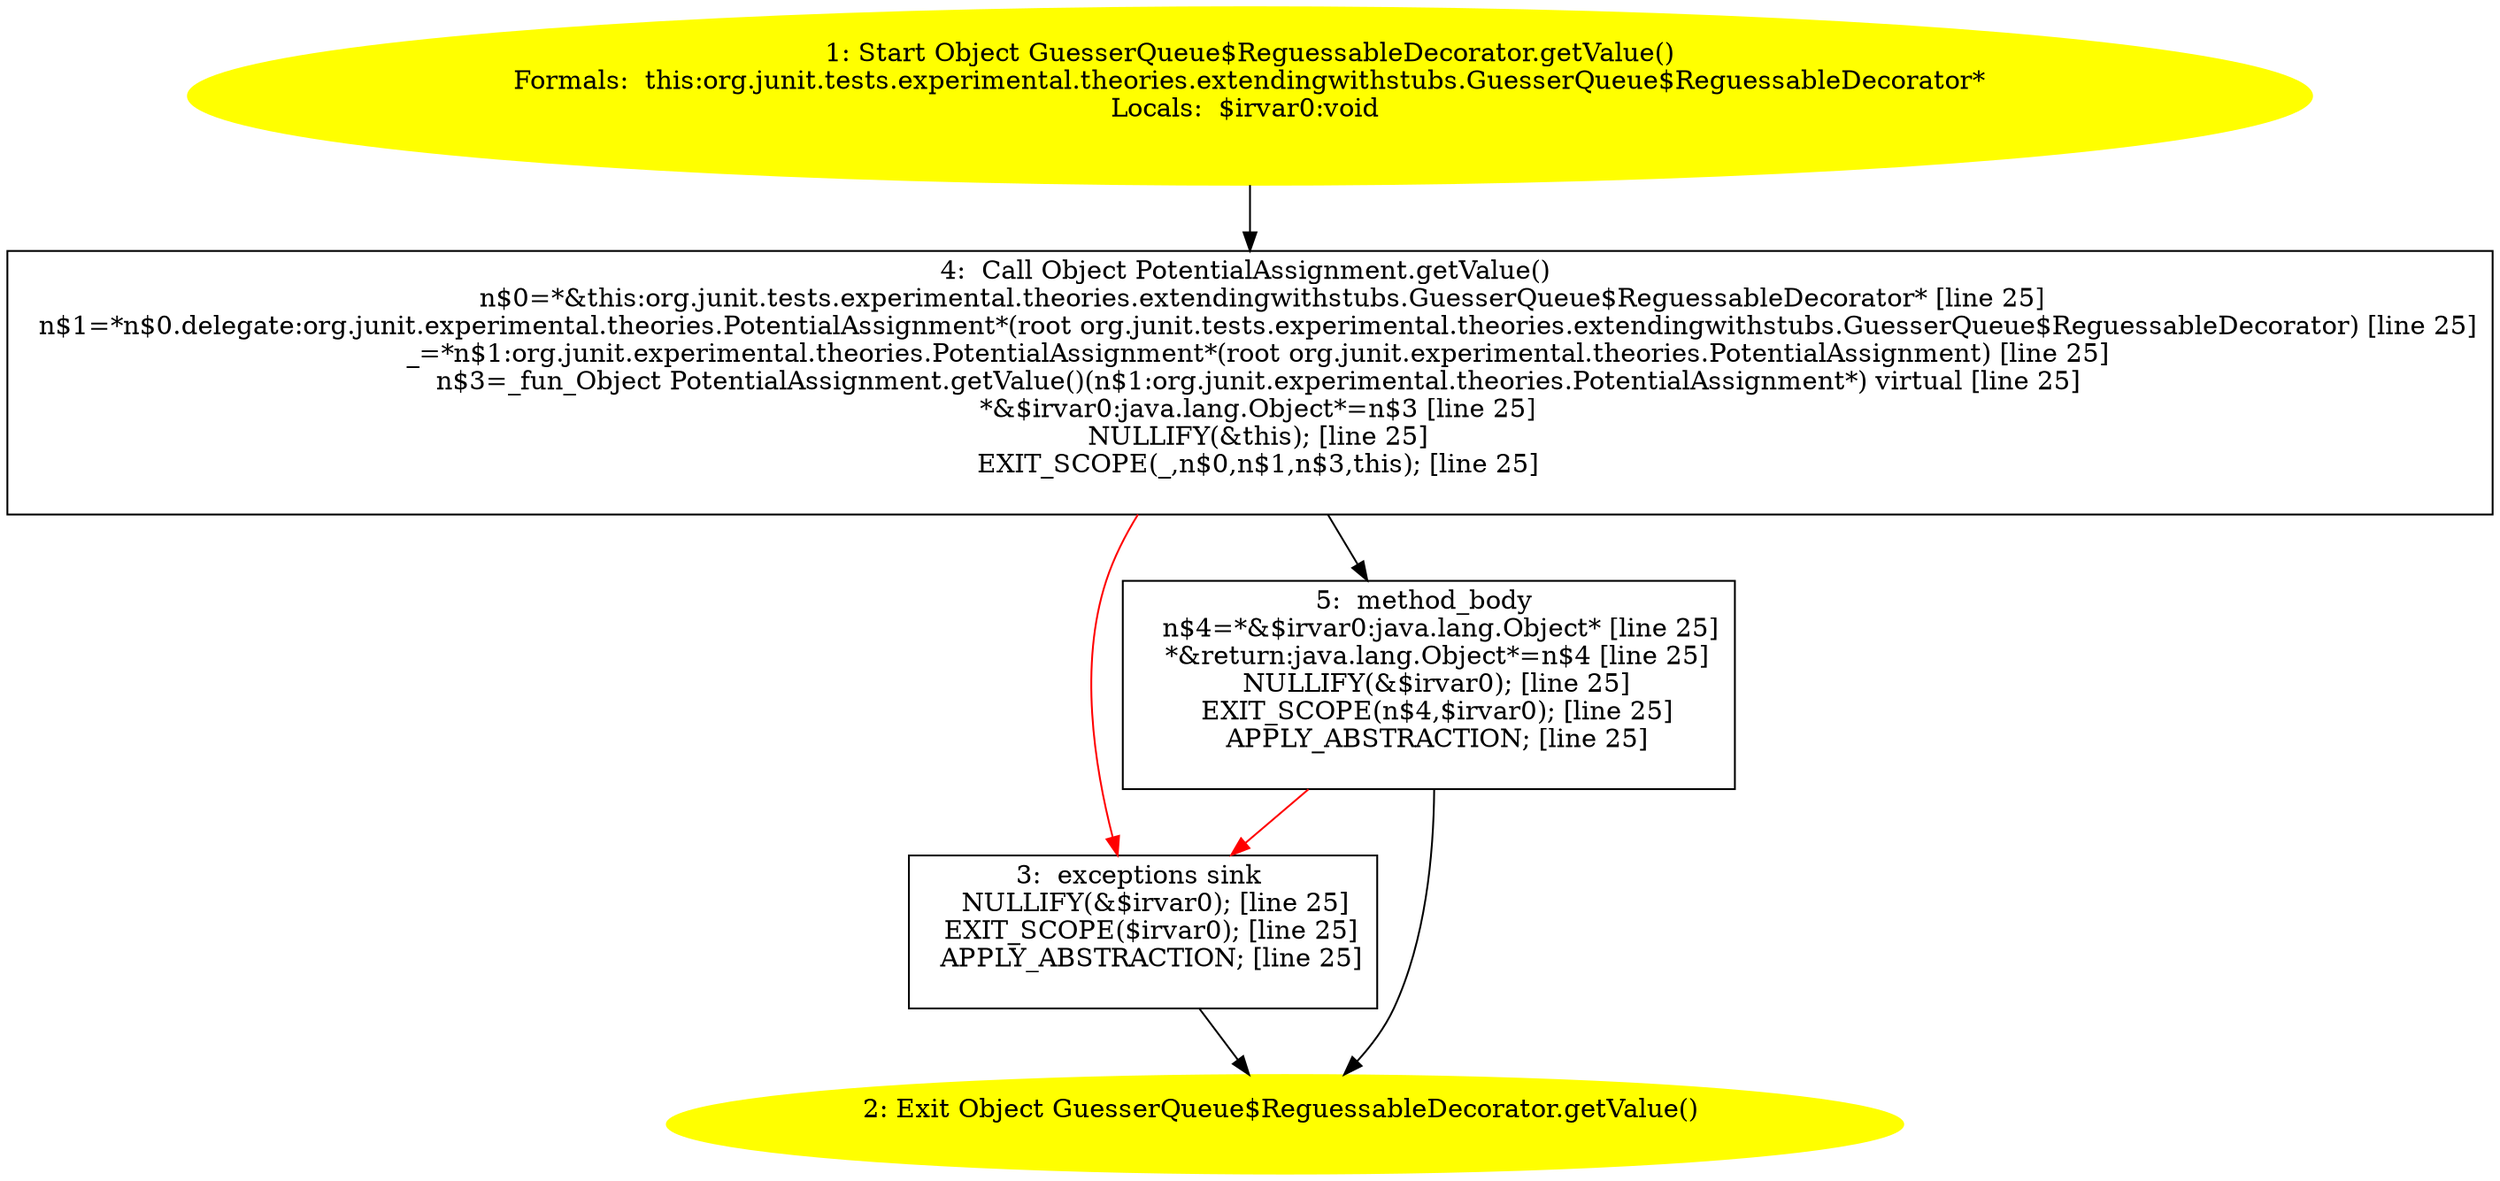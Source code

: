 /* @generated */
digraph cfg {
"org.junit.tests.experimental.theories.extendingwithstubs.GuesserQueue$ReguessableDecorator.getValue(.1693f6187f7b29724fe4257abeb032a2_1" [label="1: Start Object GuesserQueue$ReguessableDecorator.getValue()\nFormals:  this:org.junit.tests.experimental.theories.extendingwithstubs.GuesserQueue$ReguessableDecorator*\nLocals:  $irvar0:void \n  " color=yellow style=filled]
	

	 "org.junit.tests.experimental.theories.extendingwithstubs.GuesserQueue$ReguessableDecorator.getValue(.1693f6187f7b29724fe4257abeb032a2_1" -> "org.junit.tests.experimental.theories.extendingwithstubs.GuesserQueue$ReguessableDecorator.getValue(.1693f6187f7b29724fe4257abeb032a2_4" ;
"org.junit.tests.experimental.theories.extendingwithstubs.GuesserQueue$ReguessableDecorator.getValue(.1693f6187f7b29724fe4257abeb032a2_2" [label="2: Exit Object GuesserQueue$ReguessableDecorator.getValue() \n  " color=yellow style=filled]
	

"org.junit.tests.experimental.theories.extendingwithstubs.GuesserQueue$ReguessableDecorator.getValue(.1693f6187f7b29724fe4257abeb032a2_3" [label="3:  exceptions sink \n   NULLIFY(&$irvar0); [line 25]\n  EXIT_SCOPE($irvar0); [line 25]\n  APPLY_ABSTRACTION; [line 25]\n " shape="box"]
	

	 "org.junit.tests.experimental.theories.extendingwithstubs.GuesserQueue$ReguessableDecorator.getValue(.1693f6187f7b29724fe4257abeb032a2_3" -> "org.junit.tests.experimental.theories.extendingwithstubs.GuesserQueue$ReguessableDecorator.getValue(.1693f6187f7b29724fe4257abeb032a2_2" ;
"org.junit.tests.experimental.theories.extendingwithstubs.GuesserQueue$ReguessableDecorator.getValue(.1693f6187f7b29724fe4257abeb032a2_4" [label="4:  Call Object PotentialAssignment.getValue() \n   n$0=*&this:org.junit.tests.experimental.theories.extendingwithstubs.GuesserQueue$ReguessableDecorator* [line 25]\n  n$1=*n$0.delegate:org.junit.experimental.theories.PotentialAssignment*(root org.junit.tests.experimental.theories.extendingwithstubs.GuesserQueue$ReguessableDecorator) [line 25]\n  _=*n$1:org.junit.experimental.theories.PotentialAssignment*(root org.junit.experimental.theories.PotentialAssignment) [line 25]\n  n$3=_fun_Object PotentialAssignment.getValue()(n$1:org.junit.experimental.theories.PotentialAssignment*) virtual [line 25]\n  *&$irvar0:java.lang.Object*=n$3 [line 25]\n  NULLIFY(&this); [line 25]\n  EXIT_SCOPE(_,n$0,n$1,n$3,this); [line 25]\n " shape="box"]
	

	 "org.junit.tests.experimental.theories.extendingwithstubs.GuesserQueue$ReguessableDecorator.getValue(.1693f6187f7b29724fe4257abeb032a2_4" -> "org.junit.tests.experimental.theories.extendingwithstubs.GuesserQueue$ReguessableDecorator.getValue(.1693f6187f7b29724fe4257abeb032a2_5" ;
	 "org.junit.tests.experimental.theories.extendingwithstubs.GuesserQueue$ReguessableDecorator.getValue(.1693f6187f7b29724fe4257abeb032a2_4" -> "org.junit.tests.experimental.theories.extendingwithstubs.GuesserQueue$ReguessableDecorator.getValue(.1693f6187f7b29724fe4257abeb032a2_3" [color="red" ];
"org.junit.tests.experimental.theories.extendingwithstubs.GuesserQueue$ReguessableDecorator.getValue(.1693f6187f7b29724fe4257abeb032a2_5" [label="5:  method_body \n   n$4=*&$irvar0:java.lang.Object* [line 25]\n  *&return:java.lang.Object*=n$4 [line 25]\n  NULLIFY(&$irvar0); [line 25]\n  EXIT_SCOPE(n$4,$irvar0); [line 25]\n  APPLY_ABSTRACTION; [line 25]\n " shape="box"]
	

	 "org.junit.tests.experimental.theories.extendingwithstubs.GuesserQueue$ReguessableDecorator.getValue(.1693f6187f7b29724fe4257abeb032a2_5" -> "org.junit.tests.experimental.theories.extendingwithstubs.GuesserQueue$ReguessableDecorator.getValue(.1693f6187f7b29724fe4257abeb032a2_2" ;
	 "org.junit.tests.experimental.theories.extendingwithstubs.GuesserQueue$ReguessableDecorator.getValue(.1693f6187f7b29724fe4257abeb032a2_5" -> "org.junit.tests.experimental.theories.extendingwithstubs.GuesserQueue$ReguessableDecorator.getValue(.1693f6187f7b29724fe4257abeb032a2_3" [color="red" ];
}
